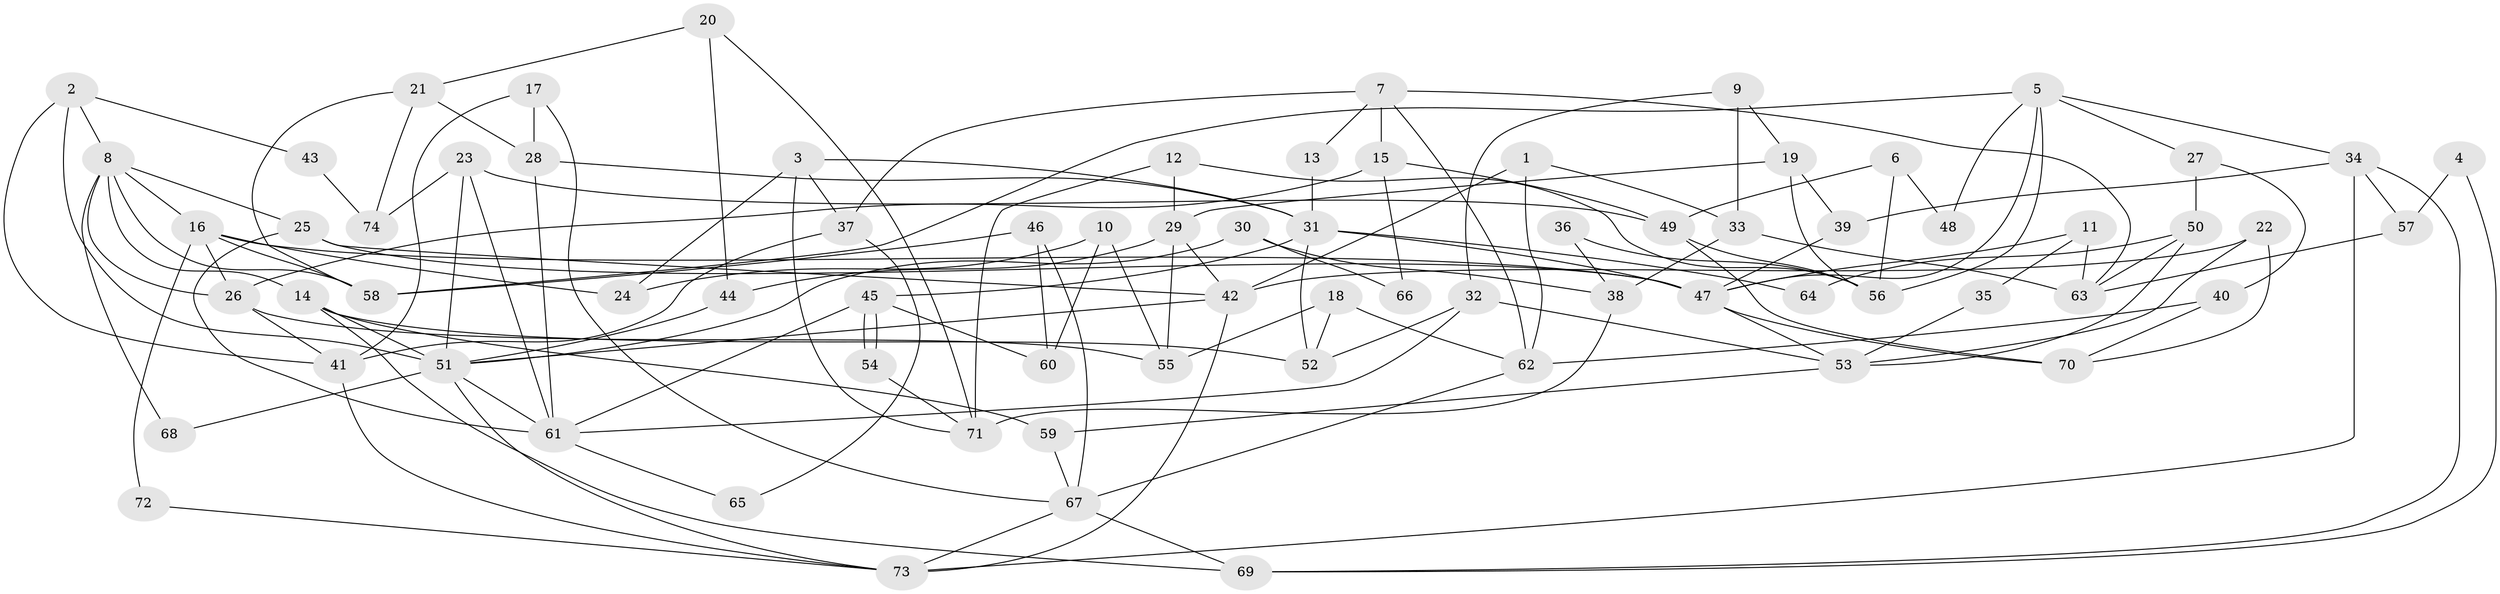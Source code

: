 // coarse degree distribution, {3: 0.13333333333333333, 7: 0.13333333333333333, 5: 0.2222222222222222, 4: 0.1111111111111111, 9: 0.022222222222222223, 2: 0.13333333333333333, 6: 0.15555555555555556, 8: 0.06666666666666667, 11: 0.022222222222222223}
// Generated by graph-tools (version 1.1) at 2025/23/03/03/25 07:23:57]
// undirected, 74 vertices, 148 edges
graph export_dot {
graph [start="1"]
  node [color=gray90,style=filled];
  1;
  2;
  3;
  4;
  5;
  6;
  7;
  8;
  9;
  10;
  11;
  12;
  13;
  14;
  15;
  16;
  17;
  18;
  19;
  20;
  21;
  22;
  23;
  24;
  25;
  26;
  27;
  28;
  29;
  30;
  31;
  32;
  33;
  34;
  35;
  36;
  37;
  38;
  39;
  40;
  41;
  42;
  43;
  44;
  45;
  46;
  47;
  48;
  49;
  50;
  51;
  52;
  53;
  54;
  55;
  56;
  57;
  58;
  59;
  60;
  61;
  62;
  63;
  64;
  65;
  66;
  67;
  68;
  69;
  70;
  71;
  72;
  73;
  74;
  1 -- 62;
  1 -- 42;
  1 -- 33;
  2 -- 51;
  2 -- 8;
  2 -- 41;
  2 -- 43;
  3 -- 37;
  3 -- 71;
  3 -- 24;
  3 -- 31;
  4 -- 69;
  4 -- 57;
  5 -- 47;
  5 -- 58;
  5 -- 27;
  5 -- 34;
  5 -- 48;
  5 -- 56;
  6 -- 49;
  6 -- 56;
  6 -- 48;
  7 -- 15;
  7 -- 63;
  7 -- 13;
  7 -- 37;
  7 -- 62;
  8 -- 26;
  8 -- 14;
  8 -- 16;
  8 -- 25;
  8 -- 58;
  8 -- 68;
  9 -- 19;
  9 -- 32;
  9 -- 33;
  10 -- 60;
  10 -- 24;
  10 -- 55;
  11 -- 47;
  11 -- 63;
  11 -- 35;
  12 -- 56;
  12 -- 29;
  12 -- 71;
  13 -- 31;
  14 -- 69;
  14 -- 51;
  14 -- 52;
  14 -- 59;
  15 -- 49;
  15 -- 26;
  15 -- 66;
  16 -- 26;
  16 -- 24;
  16 -- 47;
  16 -- 58;
  16 -- 72;
  17 -- 28;
  17 -- 67;
  17 -- 41;
  18 -- 55;
  18 -- 52;
  18 -- 62;
  19 -- 56;
  19 -- 39;
  19 -- 29;
  20 -- 21;
  20 -- 44;
  20 -- 71;
  21 -- 28;
  21 -- 58;
  21 -- 74;
  22 -- 53;
  22 -- 42;
  22 -- 70;
  23 -- 61;
  23 -- 51;
  23 -- 49;
  23 -- 74;
  25 -- 47;
  25 -- 42;
  25 -- 61;
  26 -- 55;
  26 -- 41;
  27 -- 40;
  27 -- 50;
  28 -- 31;
  28 -- 61;
  29 -- 42;
  29 -- 44;
  29 -- 55;
  30 -- 38;
  30 -- 51;
  30 -- 66;
  31 -- 45;
  31 -- 47;
  31 -- 52;
  31 -- 64;
  32 -- 52;
  32 -- 53;
  32 -- 61;
  33 -- 38;
  33 -- 63;
  34 -- 73;
  34 -- 39;
  34 -- 57;
  34 -- 69;
  35 -- 53;
  36 -- 38;
  36 -- 56;
  37 -- 41;
  37 -- 65;
  38 -- 71;
  39 -- 47;
  40 -- 70;
  40 -- 62;
  41 -- 73;
  42 -- 51;
  42 -- 73;
  43 -- 74;
  44 -- 51;
  45 -- 61;
  45 -- 54;
  45 -- 54;
  45 -- 60;
  46 -- 67;
  46 -- 58;
  46 -- 60;
  47 -- 53;
  47 -- 70;
  49 -- 70;
  49 -- 56;
  50 -- 53;
  50 -- 63;
  50 -- 64;
  51 -- 73;
  51 -- 61;
  51 -- 68;
  53 -- 59;
  54 -- 71;
  57 -- 63;
  59 -- 67;
  61 -- 65;
  62 -- 67;
  67 -- 73;
  67 -- 69;
  72 -- 73;
}
